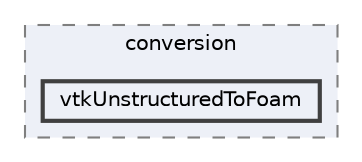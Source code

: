 digraph "applications/utilities/mesh/conversion/vtkUnstructuredToFoam"
{
 // LATEX_PDF_SIZE
  bgcolor="transparent";
  edge [fontname=Helvetica,fontsize=10,labelfontname=Helvetica,labelfontsize=10];
  node [fontname=Helvetica,fontsize=10,shape=box,height=0.2,width=0.4];
  compound=true
  subgraph clusterdir_5148cfe1bce83bc5fdc09a52963260a1 {
    graph [ bgcolor="#edf0f7", pencolor="grey50", label="conversion", fontname=Helvetica,fontsize=10 style="filled,dashed", URL="dir_5148cfe1bce83bc5fdc09a52963260a1.html",tooltip=""]
  dir_7c4dd574f2afc732d6aa3a6f6a2abb3d [label="vtkUnstructuredToFoam", fillcolor="#edf0f7", color="grey25", style="filled,bold", URL="dir_7c4dd574f2afc732d6aa3a6f6a2abb3d.html",tooltip=""];
  }
}
